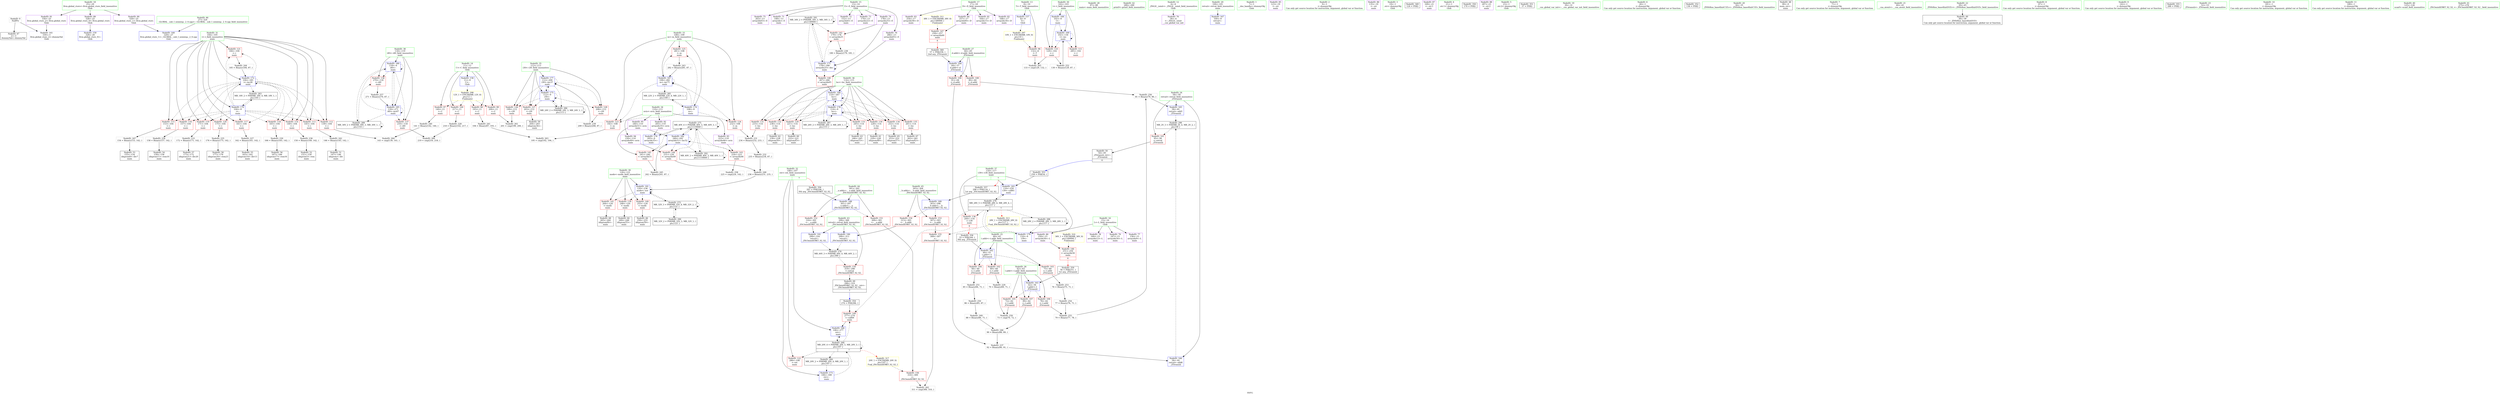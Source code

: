 digraph "SVFG" {
	label="SVFG";

	Node0x5557ef6c4020 [shape=record,color=grey,label="{NodeID: 0\nNullPtr}"];
	Node0x5557ef6c4020 -> Node0x5557ef6e7740[style=solid];
	Node0x5557ef6c4020 -> Node0x5557ef6ef5b0[style=solid];
	Node0x5557ef6f84f0 [shape=record,color=grey,label="{NodeID: 263\n195 = cmp(192, 194, )\n}"];
	Node0x5557ef6f0550 [shape=record,color=blue,label="{NodeID: 180\n118\<--9\ni40\<--\nmain\n}"];
	Node0x5557ef6f0550 -> Node0x5557ef6ee1a0[style=dashed];
	Node0x5557ef6f0550 -> Node0x5557ef6ee270[style=dashed];
	Node0x5557ef6f0550 -> Node0x5557ef6f0550[style=dashed];
	Node0x5557ef6f0550 -> Node0x5557ef6f0960[style=dashed];
	Node0x5557ef6f0550 -> Node0x5557ef708fa0[style=dashed];
	Node0x5557ef6e8120 [shape=record,color=red,label="{NodeID: 97\n140\<--11\n\<--C\nmain\n}"];
	Node0x5557ef6e8120 -> Node0x5557ef6f5260[style=solid];
	Node0x5557ef6e5a80 [shape=record,color=green,label="{NodeID: 14\n11\<--12\nC\<--C_field_insensitive\nGlob }"];
	Node0x5557ef6e5a80 -> Node0x5557ef6e8120[style=solid];
	Node0x5557ef6e5a80 -> Node0x5557ef6e81f0[style=solid];
	Node0x5557ef6e5a80 -> Node0x5557ef6e82c0[style=solid];
	Node0x5557ef6e5a80 -> Node0x5557ef6e8390[style=solid];
	Node0x5557ef6e5a80 -> Node0x5557ef6ef2b0[style=solid];
	Node0x5557ef71e660 [shape=record,color=black,label="{NodeID: 360\n57 = PHI(258, )\n2nd arg _Z5transiii }"];
	Node0x5557ef71e660 -> Node0x5557ef6ef850[style=solid];
	Node0x5557ef6e7c60 [shape=record,color=red,label="{NodeID: 111\n285\<--102\n\<--t\nmain\n}"];
	Node0x5557ef6e66e0 [shape=record,color=green,label="{NodeID: 28\n97\<--98\nmain\<--main_field_insensitive\n}"];
	Node0x5557ef7099a0 [shape=record,color=black,label="{NodeID: 291\nMR_34V_2 = PHI(MR_34V_3, MR_34V_1, )\npts\{140000 \}\n}"];
	Node0x5557ef7099a0 -> Node0x5557ef6ee5b0[style=dashed];
	Node0x5557ef7099a0 -> Node0x5557ef6eea90[style=dashed];
	Node0x5557ef7099a0 -> Node0x5557ef6efe00[style=dashed];
	Node0x5557ef7099a0 -> Node0x5557ef7099a0[style=dashed];
	Node0x5557ef6ed7e0 [shape=record,color=red,label="{NodeID: 125\n281\<--108\n\<--m\nmain\n}"];
	Node0x5557ef6ed7e0 -> Node0x5557ef6f56e0[style=solid];
	Node0x5557ef6e72d0 [shape=record,color=green,label="{NodeID: 42\n289\<--290\nprintf\<--printf_field_insensitive\n}"];
	Node0x5557ef6ee340 [shape=record,color=red,label="{NodeID: 139\n248\<--120\n\<--mode\nmain\n}"];
	Node0x5557ef6ee340 -> Node0x5557ef6e9590[style=solid];
	Node0x5557ef6e8f10 [shape=record,color=black,label="{NodeID: 56\n167\<--166\nidxprom17\<--rem16\nmain\n}"];
	Node0x5557ef6f4c60 [shape=record,color=grey,label="{NodeID: 236\n150 = Binary(149, 142, )\n}"];
	Node0x5557ef6f4c60 -> Node0x5557ef6e8bd0[style=solid];
	Node0x5557ef6eeea0 [shape=record,color=red,label="{NodeID: 153\n307\<--303\n\<--__b.addr\n_ZSt3minIiERKT_S2_S2_\n}"];
	Node0x5557ef6eeea0 -> Node0x5557ef6ef040[style=solid];
	Node0x5557ef6e9a70 [shape=record,color=purple,label="{NodeID: 70\n36\<--4\n\<--_ZStL8__ioinit\n__cxx_global_var_init\n}"];
	Node0x5557ef6ec070 [shape=record,color=grey,label="{NodeID: 250\n86 = Binary(85, 87, )\n}"];
	Node0x5557ef6ec070 -> Node0x5557ef6f5fe0[style=solid];
	Node0x5557ef6efac0 [shape=record,color=blue,label="{NodeID: 167\n100\<--9\nretval\<--\nmain\n}"];
	Node0x5557ef6ea5d0 [shape=record,color=purple,label="{NodeID: 84\n257\<--17\narrayidx60\<--D\nmain\n}"];
	Node0x5557ef6ea5d0 -> Node0x5557ef6ee9c0[style=solid];
	Node0x5557ef6d75c0 [shape=record,color=green,label="{NodeID: 1\n7\<--1\n__dso_handle\<--dummyObj\nGlob }"];
	Node0x5557ef6f8670 [shape=record,color=grey,label="{NodeID: 264\n143 = cmp(139, 141, )\n}"];
	Node0x5557ef6f0620 [shape=record,color=blue,label="{NodeID: 181\n120\<--236\nmode\<--xor\nmain\n}"];
	Node0x5557ef6f0620 -> Node0x5557ef6ee340[style=dashed];
	Node0x5557ef6f0620 -> Node0x5557ef6ee410[style=dashed];
	Node0x5557ef6f0620 -> Node0x5557ef6ee4e0[style=dashed];
	Node0x5557ef6f0620 -> Node0x5557ef6f0620[style=dashed];
	Node0x5557ef6f0620 -> Node0x5557ef7036a0[style=dashed];
	Node0x5557ef6e81f0 [shape=record,color=red,label="{NodeID: 98\n193\<--11\n\<--C\nmain\n}"];
	Node0x5557ef6e81f0 -> Node0x5557ef6f53e0[style=solid];
	Node0x5557ef6e5b10 [shape=record,color=green,label="{NodeID: 15\n13\<--14\nE\<--E_field_insensitive\nGlob }"];
	Node0x5557ef6e5b10 -> Node0x5557ef6e9b40[style=solid];
	Node0x5557ef6e5b10 -> Node0x5557ef6e9c10[style=solid];
	Node0x5557ef6e5b10 -> Node0x5557ef6e9ce0[style=solid];
	Node0x5557ef6e5b10 -> Node0x5557ef6e9db0[style=solid];
	Node0x5557ef6e5b10 -> Node0x5557ef6e9e80[style=solid];
	Node0x5557ef6e5b10 -> Node0x5557ef6e9f50[style=solid];
	Node0x5557ef7054a0 [shape=record,color=black,label="{NodeID: 278\nMR_28V_5 = PHI(MR_28V_6, MR_28V_4, )\npts\{117 \}\n|{|<s5>7}}"];
	Node0x5557ef7054a0 -> Node0x5557ef6ee0d0[style=dashed];
	Node0x5557ef7054a0 -> Node0x5557ef6eeb60[style=dashed];
	Node0x5557ef7054a0 -> Node0x5557ef6f0480[style=dashed];
	Node0x5557ef7054a0 -> Node0x5557ef6f07c0[style=dashed];
	Node0x5557ef7054a0 -> Node0x5557ef708aa0[style=dashed];
	Node0x5557ef7054a0:s5 -> Node0x5557ef70cfe0[style=dashed,color=red];
	Node0x5557ef6e7d30 [shape=record,color=red,label="{NodeID: 112\n139\<--104\n\<--i\nmain\n}"];
	Node0x5557ef6e7d30 -> Node0x5557ef6f8670[style=solid];
	Node0x5557ef6e67e0 [shape=record,color=green,label="{NodeID: 29\n100\<--101\nretval\<--retval_field_insensitive\nmain\n}"];
	Node0x5557ef6e67e0 -> Node0x5557ef6efac0[style=solid];
	Node0x5557ef709ea0 [shape=record,color=black,label="{NodeID: 292\nMR_40V_2 = PHI(MR_40V_3, MR_40V_1, )\npts\{1110000 \}\n}"];
	Node0x5557ef709ea0 -> Node0x5557ef7045a0[style=dashed];
	Node0x5557ef709ea0 -> Node0x5557ef709ea0[style=dashed];
	Node0x5557ef6ed8b0 [shape=record,color=red,label="{NodeID: 126\n199\<--112\n\<--i30\nmain\n}"];
	Node0x5557ef6ed8b0 -> Node0x5557ef6f81f0[style=solid];
	Node0x5557ef6e73d0 [shape=record,color=green,label="{NodeID: 43\n299\<--300\nretval\<--retval_field_insensitive\n_ZSt3minIiERKT_S2_S2_\n}"];
	Node0x5557ef6e73d0 -> Node0x5557ef6eec30[style=solid];
	Node0x5557ef6e73d0 -> Node0x5557ef6f0d70[style=solid];
	Node0x5557ef6e73d0 -> Node0x5557ef6f0e40[style=solid];
	Node0x5557ef6ee410 [shape=record,color=red,label="{NodeID: 140\n255\<--120\n\<--mode\nmain\n}"];
	Node0x5557ef6ee410 -> Node0x5557ef6e9730[style=solid];
	Node0x5557ef6e8fe0 [shape=record,color=black,label="{NodeID: 57\n173\<--172\nidxprom21\<--div20\nmain\n}"];
	Node0x5557ef6f4de0 [shape=record,color=grey,label="{NodeID: 237\n92 = Binary(90, 91, )\n}"];
	Node0x5557ef6f4de0 -> Node0x5557ef6ef9f0[style=solid];
	Node0x5557ef6eef70 [shape=record,color=red,label="{NodeID: 154\n313\<--303\n\<--__b.addr\n_ZSt3minIiERKT_S2_S2_\n}"];
	Node0x5557ef6eef70 -> Node0x5557ef6f0d70[style=solid];
	Node0x5557ef6e9b40 [shape=record,color=purple,label="{NodeID: 71\n148\<--13\narrayidx\<--E\nmain\n}"];
	Node0x5557ef6ec1f0 [shape=record,color=grey,label="{NodeID: 251\n85 = Binary(84, 71, )\n}"];
	Node0x5557ef6ec1f0 -> Node0x5557ef6ec070[style=solid];
	Node0x5557ef6efb90 [shape=record,color=blue,label="{NodeID: 168\n102\<--9\nt\<--\nmain\n}"];
	Node0x5557ef6efb90 -> Node0x5557ef6e7b90[style=dashed];
	Node0x5557ef6efb90 -> Node0x5557ef6efc60[style=dashed];
	Node0x5557ef6ea6a0 [shape=record,color=purple,label="{NodeID: 85\n123\<--19\n\<--.str\nmain\n}"];
	Node0x5557ef6d6da0 [shape=record,color=green,label="{NodeID: 2\n9\<--1\n\<--dummyObj\nCan only get source location for instruction, argument, global var or function.}"];
	Node0x5557ef6f87f0 [shape=record,color=grey,label="{NodeID: 265\n133 = cmp(129, 132, )\n}"];
	Node0x5557ef6f06f0 [shape=record,color=blue,label="{NodeID: 182\n240\<--242\narrayidx51\<--inc52\nmain\n}"];
	Node0x5557ef6f06f0 -> Node0x5557ef6ee680[style=dashed];
	Node0x5557ef6f06f0 -> Node0x5557ef6ee750[style=dashed];
	Node0x5557ef6f06f0 -> Node0x5557ef6ee820[style=dashed];
	Node0x5557ef6f06f0 -> Node0x5557ef6f06f0[style=dashed];
	Node0x5557ef6f06f0 -> Node0x5557ef7045a0[style=dashed];
	Node0x5557ef6f06f0 -> Node0x5557ef709ea0[style=dashed];
	Node0x5557ef6e82c0 [shape=record,color=red,label="{NodeID: 99\n200\<--11\n\<--C\nmain\n}"];
	Node0x5557ef6e82c0 -> Node0x5557ef6f81f0[style=solid];
	Node0x5557ef6e5ba0 [shape=record,color=green,label="{NodeID: 16\n15\<--16\nL\<--L_field_insensitive\nGlob }"];
	Node0x5557ef6e5ba0 -> Node0x5557ef6ea020[style=solid];
	Node0x5557ef6e5ba0 -> Node0x5557ef6ea0f0[style=solid];
	Node0x5557ef6e5ba0 -> Node0x5557ef6ea1c0[style=solid];
	Node0x5557ef6e5ba0 -> Node0x5557ef6ea290[style=solid];
	Node0x5557ef6e7e00 [shape=record,color=red,label="{NodeID: 113\n145\<--104\n\<--i\nmain\n}"];
	Node0x5557ef6e7e00 -> Node0x5557ef6f5560[style=solid];
	Node0x5557ef6e68b0 [shape=record,color=green,label="{NodeID: 30\n102\<--103\nt\<--t_field_insensitive\nmain\n}"];
	Node0x5557ef6e68b0 -> Node0x5557ef6e7b90[style=solid];
	Node0x5557ef6e68b0 -> Node0x5557ef6e7c60[style=solid];
	Node0x5557ef6e68b0 -> Node0x5557ef6efb90[style=solid];
	Node0x5557ef6e68b0 -> Node0x5557ef6efc60[style=solid];
	Node0x5557ef6ed980 [shape=record,color=red,label="{NodeID: 127\n203\<--112\n\<--i30\nmain\n}"];
	Node0x5557ef6ed980 -> Node0x5557ef6e9180[style=solid];
	Node0x5557ef6e74a0 [shape=record,color=green,label="{NodeID: 44\n301\<--302\n__a.addr\<--__a.addr_field_insensitive\n_ZSt3minIiERKT_S2_S2_\n}"];
	Node0x5557ef6e74a0 -> Node0x5557ef6eed00[style=solid];
	Node0x5557ef6e74a0 -> Node0x5557ef6eedd0[style=solid];
	Node0x5557ef6e74a0 -> Node0x5557ef6f0bd0[style=solid];
	Node0x5557ef6ee4e0 [shape=record,color=red,label="{NodeID: 141\n264\<--120\n\<--mode\nmain\n}"];
	Node0x5557ef6ee4e0 -> Node0x5557ef6e98d0[style=solid];
	Node0x5557ef6e90b0 [shape=record,color=black,label="{NodeID: 58\n177\<--176\nidxprom24\<--rem23\nmain\n}"];
	Node0x5557ef6f4f60 [shape=record,color=grey,label="{NodeID: 238\n180 = Binary(179, 181, )\n}"];
	Node0x5557ef6f4f60 -> Node0x5557ef6efe00[style=solid];
	Node0x5557ef6ef040 [shape=record,color=red,label="{NodeID: 155\n308\<--307\n\<--\n_ZSt3minIiERKT_S2_S2_\n}"];
	Node0x5557ef6ef040 -> Node0x5557ef6f8370[style=solid];
	Node0x5557ef6e9c10 [shape=record,color=purple,label="{NodeID: 72\n152\<--13\narrayidx6\<--E\nmain\n}"];
	Node0x5557ef6ec370 [shape=record,color=grey,label="{NodeID: 252\n130 = Binary(129, 87, )\n}"];
	Node0x5557ef6ec370 -> Node0x5557ef6efc60[style=solid];
	Node0x5557ef6efc60 [shape=record,color=blue,label="{NodeID: 169\n102\<--130\nt\<--inc\nmain\n}"];
	Node0x5557ef6efc60 -> Node0x5557ef6e7b90[style=dashed];
	Node0x5557ef6efc60 -> Node0x5557ef6e7c60[style=dashed];
	Node0x5557ef6efc60 -> Node0x5557ef6efc60[style=dashed];
	Node0x5557ef6ea770 [shape=record,color=purple,label="{NodeID: 86\n135\<--19\n\<--.str\nmain\n}"];
	Node0x5557ef6d6e30 [shape=record,color=green,label="{NodeID: 3\n19\<--1\n.str\<--dummyObj\nGlob }"];
	Node0x5557ef71d970 [shape=record,color=black,label="{NodeID: 349\n124 = PHI()\n}"];
	Node0x5557ef7018a0 [shape=record,color=black,label="{NodeID: 266\nMR_20V_4 = PHI(MR_20V_5, MR_20V_3, )\npts\{107 \}\n|{|<s5>7}}"];
	Node0x5557ef7018a0 -> Node0x5557ef6ed570[style=dashed];
	Node0x5557ef7018a0 -> Node0x5557ef6eeb60[style=dashed];
	Node0x5557ef7018a0 -> Node0x5557ef6f0a30[style=dashed];
	Node0x5557ef7018a0 -> Node0x5557ef7018a0[style=dashed];
	Node0x5557ef7018a0 -> Node0x5557ef707ab0[style=dashed];
	Node0x5557ef7018a0:s5 -> Node0x5557ef70d390[style=dashed,color=red];
	Node0x5557ef6f07c0 [shape=record,color=blue,label="{NodeID: 183\n116\<--259\nt39\<--call61\nmain\n}"];
	Node0x5557ef6f07c0 -> Node0x5557ef7054a0[style=dashed];
	Node0x5557ef6e8390 [shape=record,color=red,label="{NodeID: 100\n217\<--11\n\<--C\nmain\n}"];
	Node0x5557ef6e8390 -> Node0x5557ef6f4060[style=solid];
	Node0x5557ef6e5ca0 [shape=record,color=green,label="{NodeID: 17\n17\<--18\nD\<--D_field_insensitive\nGlob }"];
	Node0x5557ef6e5ca0 -> Node0x5557ef6ea360[style=solid];
	Node0x5557ef6e5ca0 -> Node0x5557ef6ea430[style=solid];
	Node0x5557ef6e5ca0 -> Node0x5557ef6ea500[style=solid];
	Node0x5557ef6e5ca0 -> Node0x5557ef6ea5d0[style=solid];
	Node0x5557ef6e7ed0 [shape=record,color=red,label="{NodeID: 114\n149\<--104\n\<--i\nmain\n}"];
	Node0x5557ef6e7ed0 -> Node0x5557ef6f4c60[style=solid];
	Node0x5557ef6e6980 [shape=record,color=green,label="{NodeID: 31\n104\<--105\ni\<--i_field_insensitive\nmain\n}"];
	Node0x5557ef6e6980 -> Node0x5557ef6e7d30[style=solid];
	Node0x5557ef6e6980 -> Node0x5557ef6e7e00[style=solid];
	Node0x5557ef6e6980 -> Node0x5557ef6e7ed0[style=solid];
	Node0x5557ef6e6980 -> Node0x5557ef6ed040[style=solid];
	Node0x5557ef6e6980 -> Node0x5557ef6ed0d0[style=solid];
	Node0x5557ef6e6980 -> Node0x5557ef6ed160[style=solid];
	Node0x5557ef6e6980 -> Node0x5557ef6ed230[style=solid];
	Node0x5557ef6e6980 -> Node0x5557ef6ed300[style=solid];
	Node0x5557ef6e6980 -> Node0x5557ef6ed3d0[style=solid];
	Node0x5557ef6e6980 -> Node0x5557ef6ed4a0[style=solid];
	Node0x5557ef6e6980 -> Node0x5557ef6efd30[style=solid];
	Node0x5557ef6e6980 -> Node0x5557ef6efed0[style=solid];
	Node0x5557ef6eda50 [shape=record,color=red,label="{NodeID: 128\n208\<--112\n\<--i30\nmain\n}"];
	Node0x5557ef6eda50 -> Node0x5557ef6f50e0[style=solid];
	Node0x5557ef6e7570 [shape=record,color=green,label="{NodeID: 45\n303\<--304\n__b.addr\<--__b.addr_field_insensitive\n_ZSt3minIiERKT_S2_S2_\n}"];
	Node0x5557ef6e7570 -> Node0x5557ef6eeea0[style=solid];
	Node0x5557ef6e7570 -> Node0x5557ef6eef70[style=solid];
	Node0x5557ef6e7570 -> Node0x5557ef6f0ca0[style=solid];
	Node0x5557ef6ee5b0 [shape=record,color=red,label="{NodeID: 142\n179\<--178\n\<--arrayidx25\nmain\n}"];
	Node0x5557ef6ee5b0 -> Node0x5557ef6f4f60[style=solid];
	Node0x5557ef6e9180 [shape=record,color=black,label="{NodeID: 59\n204\<--203\nidxprom34\<--\nmain\n}"];
	Node0x5557ef6f50e0 [shape=record,color=grey,label="{NodeID: 239\n209 = Binary(208, 87, )\n}"];
	Node0x5557ef6f50e0 -> Node0x5557ef6f02e0[style=solid];
	Node0x5557ef6ef110 [shape=record,color=red,label="{NodeID: 156\n310\<--309\n\<--\n_ZSt3minIiERKT_S2_S2_\n}"];
	Node0x5557ef6ef110 -> Node0x5557ef6f8370[style=solid];
	Node0x5557ef6e9ce0 [shape=record,color=purple,label="{NodeID: 73\n174\<--13\narrayidx22\<--E\nmain\n}"];
	Node0x5557ef6ec4f0 [shape=record,color=grey,label="{NodeID: 253\n76 = Binary(75, 71, )\n}"];
	Node0x5557ef6ec4f0 -> Node0x5557ef6ec670[style=solid];
	Node0x5557ef6efd30 [shape=record,color=blue,label="{NodeID: 170\n104\<--9\ni\<--\nmain\n}"];
	Node0x5557ef6efd30 -> Node0x5557ef6e7d30[style=dashed];
	Node0x5557ef6efd30 -> Node0x5557ef6e7e00[style=dashed];
	Node0x5557ef6efd30 -> Node0x5557ef6e7ed0[style=dashed];
	Node0x5557ef6efd30 -> Node0x5557ef6ed040[style=dashed];
	Node0x5557ef6efd30 -> Node0x5557ef6ed0d0[style=dashed];
	Node0x5557ef6efd30 -> Node0x5557ef6ed160[style=dashed];
	Node0x5557ef6efd30 -> Node0x5557ef6ed230[style=dashed];
	Node0x5557ef6efd30 -> Node0x5557ef6ed300[style=dashed];
	Node0x5557ef6efd30 -> Node0x5557ef6ed3d0[style=dashed];
	Node0x5557ef6efd30 -> Node0x5557ef6ed4a0[style=dashed];
	Node0x5557ef6efd30 -> Node0x5557ef6efed0[style=dashed];
	Node0x5557ef6efd30 -> Node0x5557ef706da0[style=dashed];
	Node0x5557ef6ea840 [shape=record,color=purple,label="{NodeID: 87\n169\<--21\n\<--.str.1\nmain\n}"];
	Node0x5557ef6d5cf0 [shape=record,color=green,label="{NodeID: 4\n21\<--1\n.str.1\<--dummyObj\nGlob }"];
	Node0x5557ef71da70 [shape=record,color=black,label="{NodeID: 350\n170 = PHI()\n}"];
	Node0x5557ef6f0890 [shape=record,color=blue,label="{NodeID: 184\n114\<--267\nloc\<--\nmain\n}"];
	Node0x5557ef6f0890 -> Node0x5557ef6edb20[style=dashed];
	Node0x5557ef6f0890 -> Node0x5557ef6edbf0[style=dashed];
	Node0x5557ef6f0890 -> Node0x5557ef6edcc0[style=dashed];
	Node0x5557ef6f0890 -> Node0x5557ef6edd90[style=dashed];
	Node0x5557ef6f0890 -> Node0x5557ef6ede60[style=dashed];
	Node0x5557ef6f0890 -> Node0x5557ef6edf30[style=dashed];
	Node0x5557ef6f0890 -> Node0x5557ef6ee000[style=dashed];
	Node0x5557ef6f0890 -> Node0x5557ef6f03b0[style=dashed];
	Node0x5557ef6f0890 -> Node0x5557ef6f0890[style=dashed];
	Node0x5557ef6f0890 -> Node0x5557ef7085a0[style=dashed];
	Node0x5557ef6e8460 [shape=record,color=red,label="{NodeID: 101\n95\<--58\n\<--retval\n_Z5transiii\n}"];
	Node0x5557ef6e8460 -> Node0x5557ef6e8a30[style=solid];
	Node0x5557ef6e5da0 [shape=record,color=green,label="{NodeID: 18\n25\<--29\nllvm.global_ctors\<--llvm.global_ctors_field_insensitive\nGlob }"];
	Node0x5557ef6e5da0 -> Node0x5557ef6ea9e0[style=solid];
	Node0x5557ef6e5da0 -> Node0x5557ef6eaae0[style=solid];
	Node0x5557ef6e5da0 -> Node0x5557ef6eabe0[style=solid];
	Node0x5557ef6ed040 [shape=record,color=red,label="{NodeID: 115\n153\<--104\n\<--i\nmain\n}"];
	Node0x5557ef6ed040 -> Node0x5557ef6f5ce0[style=solid];
	Node0x5557ef6e6a50 [shape=record,color=green,label="{NodeID: 32\n106\<--107\nret\<--ret_field_insensitive\nmain\n|{|<s3>7}}"];
	Node0x5557ef6e6a50 -> Node0x5557ef6ed570[style=solid];
	Node0x5557ef6e6a50 -> Node0x5557ef6effa0[style=solid];
	Node0x5557ef6e6a50 -> Node0x5557ef6f0a30[style=solid];
	Node0x5557ef6e6a50:s3 -> Node0x5557ef71e130[style=solid,color=red];
	Node0x5557ef6edb20 [shape=record,color=red,label="{NodeID: 129\n221\<--114\n\<--loc\nmain\n}"];
	Node0x5557ef6edb20 -> Node0x5557ef6e9250[style=solid];
	Node0x5557ef6e7640 [shape=record,color=green,label="{NodeID: 46\n27\<--324\n_GLOBAL__sub_I_semiexp._2_0.cpp\<--_GLOBAL__sub_I_semiexp._2_0.cpp_field_insensitive\n}"];
	Node0x5557ef6e7640 -> Node0x5557ef6ef4b0[style=solid];
	Node0x5557ef6ee680 [shape=record,color=red,label="{NodeID: 143\n224\<--223\n\<--arrayidx46\nmain\n}"];
	Node0x5557ef6ee680 -> Node0x5557ef6ecc70[style=solid];
	Node0x5557ef6e9250 [shape=record,color=black,label="{NodeID: 60\n222\<--221\nidxprom45\<--\nmain\n}"];
	Node0x5557ef6f5260 [shape=record,color=grey,label="{NodeID: 240\n141 = Binary(142, 140, )\n}"];
	Node0x5557ef6f5260 -> Node0x5557ef6f8670[style=solid];
	Node0x5557ef6ef1e0 [shape=record,color=blue,label="{NodeID: 157\n8\<--9\nT\<--\nGlob }"];
	Node0x5557ef6ef1e0 -> Node0x5557ef70b7a0[style=dashed];
	Node0x5557ef6e9db0 [shape=record,color=purple,label="{NodeID: 74\n178\<--13\narrayidx25\<--E\nmain\n}"];
	Node0x5557ef6e9db0 -> Node0x5557ef6ee5b0[style=solid];
	Node0x5557ef6e9db0 -> Node0x5557ef6efe00[style=solid];
	Node0x5557ef6ec670 [shape=record,color=grey,label="{NodeID: 254\n77 = Binary(76, 71, )\n}"];
	Node0x5557ef6ec670 -> Node0x5557ef6ec7f0[style=solid];
	Node0x5557ef6efe00 [shape=record,color=blue,label="{NodeID: 171\n178\<--180\narrayidx25\<--dec\nmain\n}"];
	Node0x5557ef6efe00 -> Node0x5557ef6ee5b0[style=dashed];
	Node0x5557ef6efe00 -> Node0x5557ef6eea90[style=dashed];
	Node0x5557ef6efe00 -> Node0x5557ef6efe00[style=dashed];
	Node0x5557ef6efe00 -> Node0x5557ef7099a0[style=dashed];
	Node0x5557ef6ea910 [shape=record,color=purple,label="{NodeID: 88\n287\<--23\n\<--.str.2\nmain\n}"];
	Node0x5557ef6d5d80 [shape=record,color=green,label="{NodeID: 5\n23\<--1\n.str.2\<--dummyObj\nGlob }"];
	Node0x5557ef71db70 [shape=record,color=black,label="{NodeID: 351\n37 = PHI()\n}"];
	Node0x5557ef6f0960 [shape=record,color=blue,label="{NodeID: 185\n118\<--271\ni40\<--inc67\nmain\n}"];
	Node0x5557ef6f0960 -> Node0x5557ef6ee1a0[style=dashed];
	Node0x5557ef6f0960 -> Node0x5557ef6ee270[style=dashed];
	Node0x5557ef6f0960 -> Node0x5557ef6f0550[style=dashed];
	Node0x5557ef6f0960 -> Node0x5557ef6f0960[style=dashed];
	Node0x5557ef6f0960 -> Node0x5557ef708fa0[style=dashed];
	Node0x5557ef6e8530 [shape=record,color=red,label="{NodeID: 102\n69\<--60\n\<--t.addr\n_Z5transiii\n}"];
	Node0x5557ef6e8530 -> Node0x5557ef6f41e0[style=solid];
	Node0x5557ef6e5ea0 [shape=record,color=green,label="{NodeID: 19\n30\<--31\n__cxx_global_var_init\<--__cxx_global_var_init_field_insensitive\n}"];
	Node0x5557ef6ed0d0 [shape=record,color=red,label="{NodeID: 116\n157\<--104\n\<--i\nmain\n}"];
	Node0x5557ef6ed0d0 -> Node0x5557ef6f4960[style=solid];
	Node0x5557ef6e6b20 [shape=record,color=green,label="{NodeID: 33\n108\<--109\nm\<--m_field_insensitive\nmain\n}"];
	Node0x5557ef6e6b20 -> Node0x5557ef6ed640[style=solid];
	Node0x5557ef6e6b20 -> Node0x5557ef6ed710[style=solid];
	Node0x5557ef6e6b20 -> Node0x5557ef6ed7e0[style=solid];
	Node0x5557ef6e6b20 -> Node0x5557ef6f0070[style=solid];
	Node0x5557ef6e6b20 -> Node0x5557ef6f0b00[style=solid];
	Node0x5557ef70b2a0 [shape=record,color=black,label="{NodeID: 296\nMR_2V_3 = PHI(MR_2V_4, MR_2V_2, )\npts\{59 \}\n}"];
	Node0x5557ef70b2a0 -> Node0x5557ef6e8460[style=dashed];
	Node0x5557ef6edbf0 [shape=record,color=red,label="{NodeID: 130\n228\<--114\n\<--loc\nmain\n}"];
	Node0x5557ef6edbf0 -> Node0x5557ef6e9320[style=solid];
	Node0x5557ef6e7740 [shape=record,color=black,label="{NodeID: 47\n2\<--3\ndummyVal\<--dummyVal\n}"];
	Node0x5557ef70cd40 [shape=record,color=yellow,style=double,label="{NodeID: 310\n36V_1 = ENCHI(MR_36V_0)\npts\{160000 \}\nFun[main]}"];
	Node0x5557ef70cd40 -> Node0x5557ef6ee8f0[style=dashed];
	Node0x5557ef6f3ee0 [shape=record,color=grey,label="{NodeID: 227\n162 = Binary(161, 142, )\n}"];
	Node0x5557ef6f3ee0 -> Node0x5557ef6e8e40[style=solid];
	Node0x5557ef6ee750 [shape=record,color=red,label="{NodeID: 144\n231\<--230\n\<--arrayidx49\nmain\n}"];
	Node0x5557ef6ee750 -> Node0x5557ef6f5e60[style=solid];
	Node0x5557ef6e9320 [shape=record,color=black,label="{NodeID: 61\n229\<--228\nidxprom48\<--\nmain\n}"];
	Node0x5557ef6f53e0 [shape=record,color=grey,label="{NodeID: 241\n194 = Binary(87, 193, )\n}"];
	Node0x5557ef6f53e0 -> Node0x5557ef6f84f0[style=solid];
	Node0x5557ef6ef2b0 [shape=record,color=blue,label="{NodeID: 158\n11\<--9\nC\<--\nGlob }"];
	Node0x5557ef6ef2b0 -> Node0x5557ef70c2c0[style=dashed];
	Node0x5557ef6e9e80 [shape=record,color=purple,label="{NodeID: 75\n263\<--13\narrayidx63\<--E\nmain\n}"];
	Node0x5557ef6ec7f0 [shape=record,color=grey,label="{NodeID: 255\n79 = Binary(77, 78, )\n}"];
	Node0x5557ef6ec7f0 -> Node0x5557ef6ec970[style=solid];
	Node0x5557ef6efed0 [shape=record,color=blue,label="{NodeID: 172\n104\<--185\ni\<--inc26\nmain\n}"];
	Node0x5557ef6efed0 -> Node0x5557ef6e7d30[style=dashed];
	Node0x5557ef6efed0 -> Node0x5557ef6e7e00[style=dashed];
	Node0x5557ef6efed0 -> Node0x5557ef6e7ed0[style=dashed];
	Node0x5557ef6efed0 -> Node0x5557ef6ed040[style=dashed];
	Node0x5557ef6efed0 -> Node0x5557ef6ed0d0[style=dashed];
	Node0x5557ef6efed0 -> Node0x5557ef6ed160[style=dashed];
	Node0x5557ef6efed0 -> Node0x5557ef6ed230[style=dashed];
	Node0x5557ef6efed0 -> Node0x5557ef6ed300[style=dashed];
	Node0x5557ef6efed0 -> Node0x5557ef6ed3d0[style=dashed];
	Node0x5557ef6efed0 -> Node0x5557ef6ed4a0[style=dashed];
	Node0x5557ef6efed0 -> Node0x5557ef6efed0[style=dashed];
	Node0x5557ef6efed0 -> Node0x5557ef706da0[style=dashed];
	Node0x5557ef6ea9e0 [shape=record,color=purple,label="{NodeID: 89\n328\<--25\nllvm.global_ctors_0\<--llvm.global_ctors\nGlob }"];
	Node0x5557ef6ea9e0 -> Node0x5557ef6ef3b0[style=solid];
	Node0x5557ef6d71c0 [shape=record,color=green,label="{NodeID: 6\n26\<--1\n\<--dummyObj\nCan only get source location for instruction, argument, global var or function.}"];
	Node0x5557ef71dc70 [shape=record,color=black,label="{NodeID: 352\n136 = PHI()\n}"];
	Node0x5557ef6f0a30 [shape=record,color=blue,label="{NodeID: 186\n106\<--277\nret\<--\nmain\n}"];
	Node0x5557ef6f0a30 -> Node0x5557ef7018a0[style=dashed];
	Node0x5557ef6e8600 [shape=record,color=red,label="{NodeID: 103\n75\<--60\n\<--t.addr\n_Z5transiii\n}"];
	Node0x5557ef6e8600 -> Node0x5557ef6ec4f0[style=solid];
	Node0x5557ef6e5fa0 [shape=record,color=green,label="{NodeID: 20\n34\<--35\n_ZNSt8ios_base4InitC1Ev\<--_ZNSt8ios_base4InitC1Ev_field_insensitive\n}"];
	Node0x5557ef706da0 [shape=record,color=black,label="{NodeID: 283\nMR_18V_2 = PHI(MR_18V_4, MR_18V_1, )\npts\{105 \}\n}"];
	Node0x5557ef706da0 -> Node0x5557ef6efd30[style=dashed];
	Node0x5557ef6ed160 [shape=record,color=red,label="{NodeID: 117\n161\<--104\n\<--i\nmain\n}"];
	Node0x5557ef6ed160 -> Node0x5557ef6f3ee0[style=solid];
	Node0x5557ef6e6bf0 [shape=record,color=green,label="{NodeID: 34\n110\<--111\nnvis\<--nvis_field_insensitive\nmain\n}"];
	Node0x5557ef6e6bf0 -> Node0x5557ef6eace0[style=solid];
	Node0x5557ef6e6bf0 -> Node0x5557ef6eadb0[style=solid];
	Node0x5557ef6e6bf0 -> Node0x5557ef6eae80[style=solid];
	Node0x5557ef6e6bf0 -> Node0x5557ef6eaf50[style=solid];
	Node0x5557ef70b7a0 [shape=record,color=yellow,style=double,label="{NodeID: 297\n10V_1 = ENCHI(MR_10V_0)\npts\{10 \}\nFun[main]}"];
	Node0x5557ef70b7a0 -> Node0x5557ef6e8050[style=dashed];
	Node0x5557ef6edcc0 [shape=record,color=red,label="{NodeID: 131\n233\<--114\n\<--loc\nmain\n}"];
	Node0x5557ef6edcc0 -> Node0x5557ef6f44e0[style=solid];
	Node0x5557ef6e8860 [shape=record,color=black,label="{NodeID: 48\n99\<--9\nmain_ret\<--\nmain\n}"];
	Node0x5557ef70ce20 [shape=record,color=yellow,style=double,label="{NodeID: 311\n38V_1 = ENCHI(MR_38V_0)\npts\{180000 \}\nFun[main]}"];
	Node0x5557ef70ce20 -> Node0x5557ef6ee9c0[style=dashed];
	Node0x5557ef6f4060 [shape=record,color=grey,label="{NodeID: 228\n218 = Binary(142, 217, )\n}"];
	Node0x5557ef6f4060 -> Node0x5557ef6ecf70[style=solid];
	Node0x5557ef6ee820 [shape=record,color=red,label="{NodeID: 145\n241\<--240\n\<--arrayidx51\nmain\n}"];
	Node0x5557ef6ee820 -> Node0x5557ef6f59e0[style=solid];
	Node0x5557ef6e93f0 [shape=record,color=black,label="{NodeID: 62\n239\<--238\nidxprom50\<--\nmain\n}"];
	Node0x5557ef6f5560 [shape=record,color=grey,label="{NodeID: 242\n146 = Binary(145, 142, )\n}"];
	Node0x5557ef6f5560 -> Node0x5557ef6e8b00[style=solid];
	Node0x5557ef6ef3b0 [shape=record,color=blue,label="{NodeID: 159\n328\<--26\nllvm.global_ctors_0\<--\nGlob }"];
	Node0x5557ef6e9f50 [shape=record,color=purple,label="{NodeID: 76\n266\<--13\narrayidx65\<--E\nmain\n}"];
	Node0x5557ef6e9f50 -> Node0x5557ef6eea90[style=solid];
	Node0x5557ef6ec970 [shape=record,color=grey,label="{NodeID: 256\n81 = Binary(79, 80, )\n}"];
	Node0x5557ef6ec970 -> Node0x5557ef6ef920[style=solid];
	Node0x5557ef6effa0 [shape=record,color=blue,label="{NodeID: 173\n106\<--189\nret\<--\nmain\n}"];
	Node0x5557ef6effa0 -> Node0x5557ef7018a0[style=dashed];
	Node0x5557ef6eaae0 [shape=record,color=purple,label="{NodeID: 90\n329\<--25\nllvm.global_ctors_1\<--llvm.global_ctors\nGlob }"];
	Node0x5557ef6eaae0 -> Node0x5557ef6ef4b0[style=solid];
	Node0x5557ef6d7250 [shape=record,color=green,label="{NodeID: 7\n71\<--1\n\<--dummyObj\nCan only get source location for instruction, argument, global var or function.}"];
	Node0x5557ef71dd70 [shape=record,color=black,label="{NodeID: 353\n259 = PHI(54, )\n}"];
	Node0x5557ef71dd70 -> Node0x5557ef6f07c0[style=solid];
	Node0x5557ef6f0b00 [shape=record,color=blue,label="{NodeID: 187\n108\<--282\nm\<--inc71\nmain\n}"];
	Node0x5557ef6f0b00 -> Node0x5557ef6ed640[style=dashed];
	Node0x5557ef6f0b00 -> Node0x5557ef6ed710[style=dashed];
	Node0x5557ef6f0b00 -> Node0x5557ef6ed7e0[style=dashed];
	Node0x5557ef6f0b00 -> Node0x5557ef6f0b00[style=dashed];
	Node0x5557ef6f0b00 -> Node0x5557ef707ba0[style=dashed];
	Node0x5557ef6e86d0 [shape=record,color=red,label="{NodeID: 104\n84\<--60\n\<--t.addr\n_Z5transiii\n}"];
	Node0x5557ef6e86d0 -> Node0x5557ef6ec1f0[style=solid];
	Node0x5557ef6e60a0 [shape=record,color=green,label="{NodeID: 21\n40\<--41\n__cxa_atexit\<--__cxa_atexit_field_insensitive\n}"];
	Node0x5557ef707ab0 [shape=record,color=black,label="{NodeID: 284\nMR_20V_2 = PHI(MR_20V_4, MR_20V_1, )\npts\{107 \}\n}"];
	Node0x5557ef707ab0 -> Node0x5557ef6effa0[style=dashed];
	Node0x5557ef6ed230 [shape=record,color=red,label="{NodeID: 118\n165\<--104\n\<--i\nmain\n}"];
	Node0x5557ef6ed230 -> Node0x5557ef6f4360[style=solid];
	Node0x5557ef6e6cc0 [shape=record,color=green,label="{NodeID: 35\n112\<--113\ni30\<--i30_field_insensitive\nmain\n}"];
	Node0x5557ef6e6cc0 -> Node0x5557ef6ed8b0[style=solid];
	Node0x5557ef6e6cc0 -> Node0x5557ef6ed980[style=solid];
	Node0x5557ef6e6cc0 -> Node0x5557ef6eda50[style=solid];
	Node0x5557ef6e6cc0 -> Node0x5557ef6f0140[style=solid];
	Node0x5557ef6e6cc0 -> Node0x5557ef6f02e0[style=solid];
	Node0x5557ef70c2c0 [shape=record,color=yellow,style=double,label="{NodeID: 298\n12V_1 = ENCHI(MR_12V_0)\npts\{12 \}\nFun[main]}"];
	Node0x5557ef70c2c0 -> Node0x5557ef6e8120[style=dashed];
	Node0x5557ef70c2c0 -> Node0x5557ef6e81f0[style=dashed];
	Node0x5557ef70c2c0 -> Node0x5557ef6e82c0[style=dashed];
	Node0x5557ef70c2c0 -> Node0x5557ef6e8390[style=dashed];
	Node0x5557ef6edd90 [shape=record,color=red,label="{NodeID: 132\n238\<--114\n\<--loc\nmain\n}"];
	Node0x5557ef6edd90 -> Node0x5557ef6e93f0[style=solid];
	Node0x5557ef6e8930 [shape=record,color=black,label="{NodeID: 49\n38\<--39\n\<--_ZNSt8ios_base4InitD1Ev\nCan only get source location for instruction, argument, global var or function.}"];
	Node0x5557ef6f41e0 [shape=record,color=grey,label="{NodeID: 229\n70 = Binary(69, 71, )\n}"];
	Node0x5557ef6f41e0 -> Node0x5557ef6ecdf0[style=solid];
	Node0x5557ef6ee8f0 [shape=record,color=red,label="{NodeID: 146\n251\<--250\n\<--arrayidx56\nmain\n|{<s0>6}}"];
	Node0x5557ef6ee8f0:s0 -> Node0x5557ef71e520[style=solid,color=red];
	Node0x5557ef6e94c0 [shape=record,color=black,label="{NodeID: 63\n246\<--245\nidxprom53\<--\nmain\n}"];
	Node0x5557ef6f56e0 [shape=record,color=grey,label="{NodeID: 243\n282 = Binary(281, 87, )\n}"];
	Node0x5557ef6f56e0 -> Node0x5557ef6f0b00[style=solid];
	Node0x5557ef6ef4b0 [shape=record,color=blue,label="{NodeID: 160\n329\<--27\nllvm.global_ctors_1\<--_GLOBAL__sub_I_semiexp._2_0.cpp\nGlob }"];
	Node0x5557ef6ea020 [shape=record,color=purple,label="{NodeID: 77\n156\<--15\narrayidx9\<--L\nmain\n}"];
	Node0x5557ef6ecaf0 [shape=record,color=grey,label="{NodeID: 257\n271 = Binary(270, 87, )\n}"];
	Node0x5557ef6ecaf0 -> Node0x5557ef6f0960[style=solid];
	Node0x5557ef6f0070 [shape=record,color=blue,label="{NodeID: 174\n108\<--9\nm\<--\nmain\n}"];
	Node0x5557ef6f0070 -> Node0x5557ef6ed640[style=dashed];
	Node0x5557ef6f0070 -> Node0x5557ef6ed710[style=dashed];
	Node0x5557ef6f0070 -> Node0x5557ef6ed7e0[style=dashed];
	Node0x5557ef6f0070 -> Node0x5557ef6f0b00[style=dashed];
	Node0x5557ef6f0070 -> Node0x5557ef707ba0[style=dashed];
	Node0x5557ef6eabe0 [shape=record,color=purple,label="{NodeID: 91\n330\<--25\nllvm.global_ctors_2\<--llvm.global_ctors\nGlob }"];
	Node0x5557ef6eabe0 -> Node0x5557ef6ef5b0[style=solid];
	Node0x5557ef6d72e0 [shape=record,color=green,label="{NodeID: 8\n87\<--1\n\<--dummyObj\nCan only get source location for instruction, argument, global var or function.}"];
	Node0x5557ef71df60 [shape=record,color=black,label="{NodeID: 354\n274 = PHI(296, )\n}"];
	Node0x5557ef71df60 -> Node0x5557ef6eeb60[style=solid];
	Node0x5557ef6f0bd0 [shape=record,color=blue,label="{NodeID: 188\n301\<--297\n__a.addr\<--__a\n_ZSt3minIiERKT_S2_S2_\n}"];
	Node0x5557ef6f0bd0 -> Node0x5557ef6eed00[style=dashed];
	Node0x5557ef6f0bd0 -> Node0x5557ef6eedd0[style=dashed];
	Node0x5557ef6e87a0 [shape=record,color=red,label="{NodeID: 105\n72\<--62\n\<--l.addr\n_Z5transiii\n}"];
	Node0x5557ef6e87a0 -> Node0x5557ef6ecdf0[style=solid];
	Node0x5557ef6e61a0 [shape=record,color=green,label="{NodeID: 22\n39\<--45\n_ZNSt8ios_base4InitD1Ev\<--_ZNSt8ios_base4InitD1Ev_field_insensitive\n}"];
	Node0x5557ef6e61a0 -> Node0x5557ef6e8930[style=solid];
	Node0x5557ef707ba0 [shape=record,color=black,label="{NodeID: 285\nMR_22V_2 = PHI(MR_22V_4, MR_22V_1, )\npts\{109 \}\n}"];
	Node0x5557ef707ba0 -> Node0x5557ef6f0070[style=dashed];
	Node0x5557ef6ed300 [shape=record,color=red,label="{NodeID: 119\n171\<--104\n\<--i\nmain\n}"];
	Node0x5557ef6ed300 -> Node0x5557ef6f47e0[style=solid];
	Node0x5557ef6e6d90 [shape=record,color=green,label="{NodeID: 36\n114\<--115\nloc\<--loc_field_insensitive\nmain\n}"];
	Node0x5557ef6e6d90 -> Node0x5557ef6edb20[style=solid];
	Node0x5557ef6e6d90 -> Node0x5557ef6edbf0[style=solid];
	Node0x5557ef6e6d90 -> Node0x5557ef6edcc0[style=solid];
	Node0x5557ef6e6d90 -> Node0x5557ef6edd90[style=solid];
	Node0x5557ef6e6d90 -> Node0x5557ef6ede60[style=solid];
	Node0x5557ef6e6d90 -> Node0x5557ef6edf30[style=solid];
	Node0x5557ef6e6d90 -> Node0x5557ef6ee000[style=solid];
	Node0x5557ef6e6d90 -> Node0x5557ef6f03b0[style=solid];
	Node0x5557ef6e6d90 -> Node0x5557ef6f0890[style=solid];
	Node0x5557ef6ede60 [shape=record,color=red,label="{NodeID: 133\n245\<--114\n\<--loc\nmain\n}"];
	Node0x5557ef6ede60 -> Node0x5557ef6e94c0[style=solid];
	Node0x5557ef6e8a30 [shape=record,color=black,label="{NodeID: 50\n54\<--95\n_Z5transiii_ret\<--\n_Z5transiii\n|{<s0>6}}"];
	Node0x5557ef6e8a30:s0 -> Node0x5557ef71dd70[style=solid,color=blue];
	Node0x5557ef70cfe0 [shape=record,color=yellow,style=double,label="{NodeID: 313\n28V_1 = ENCHI(MR_28V_0)\npts\{117 \}\nFun[_ZSt3minIiERKT_S2_S2_]}"];
	Node0x5557ef70cfe0 -> Node0x5557ef6ef040[style=dashed];
	Node0x5557ef6f4360 [shape=record,color=grey,label="{NodeID: 230\n166 = Binary(165, 142, )\n}"];
	Node0x5557ef6f4360 -> Node0x5557ef6e8f10[style=solid];
	Node0x5557ef6ee9c0 [shape=record,color=red,label="{NodeID: 147\n258\<--257\n\<--arrayidx60\nmain\n|{<s0>6}}"];
	Node0x5557ef6ee9c0:s0 -> Node0x5557ef71e660[style=solid,color=red];
	Node0x5557ef6e9590 [shape=record,color=black,label="{NodeID: 64\n249\<--248\nidxprom55\<--\nmain\n}"];
	Node0x5557ef6f5860 [shape=record,color=grey,label="{NodeID: 244\n185 = Binary(184, 87, )\n}"];
	Node0x5557ef6f5860 -> Node0x5557ef6efed0[style=solid];
	Node0x5557ef6ef5b0 [shape=record,color=blue, style = dotted,label="{NodeID: 161\n330\<--3\nllvm.global_ctors_2\<--dummyVal\nGlob }"];
	Node0x5557ef6ea0f0 [shape=record,color=purple,label="{NodeID: 78\n160\<--15\narrayidx12\<--L\nmain\n}"];
	Node0x5557ef6ecc70 [shape=record,color=grey,label="{NodeID: 258\n225 = cmp(224, 142, )\n}"];
	Node0x5557ef6f0140 [shape=record,color=blue,label="{NodeID: 175\n112\<--9\ni30\<--\nmain\n}"];
	Node0x5557ef6f0140 -> Node0x5557ef6ed8b0[style=dashed];
	Node0x5557ef6f0140 -> Node0x5557ef6ed980[style=dashed];
	Node0x5557ef6f0140 -> Node0x5557ef6eda50[style=dashed];
	Node0x5557ef6f0140 -> Node0x5557ef6f0140[style=dashed];
	Node0x5557ef6f0140 -> Node0x5557ef6f02e0[style=dashed];
	Node0x5557ef6f0140 -> Node0x5557ef7080a0[style=dashed];
	Node0x5557ef6eace0 [shape=record,color=purple,label="{NodeID: 92\n205\<--110\narrayidx35\<--nvis\nmain\n}"];
	Node0x5557ef6eace0 -> Node0x5557ef6f0210[style=solid];
	Node0x5557ef6d7370 [shape=record,color=green,label="{NodeID: 9\n142\<--1\n\<--dummyObj\nCan only get source location for instruction, argument, global var or function.}"];
	Node0x5557ef71e060 [shape=record,color=black,label="{NodeID: 355\n288 = PHI()\n}"];
	Node0x5557ef7036a0 [shape=record,color=black,label="{NodeID: 272\nMR_32V_3 = PHI(MR_32V_4, MR_32V_2, )\npts\{121 \}\n}"];
	Node0x5557ef7036a0 -> Node0x5557ef6f0620[style=dashed];
	Node0x5557ef7036a0 -> Node0x5557ef7036a0[style=dashed];
	Node0x5557ef7036a0 -> Node0x5557ef7094a0[style=dashed];
	Node0x5557ef6f0ca0 [shape=record,color=blue,label="{NodeID: 189\n303\<--298\n__b.addr\<--__b\n_ZSt3minIiERKT_S2_S2_\n}"];
	Node0x5557ef6f0ca0 -> Node0x5557ef6eeea0[style=dashed];
	Node0x5557ef6f0ca0 -> Node0x5557ef6eef70[style=dashed];
	Node0x5557ef6e7850 [shape=record,color=red,label="{NodeID: 106\n78\<--62\n\<--l.addr\n_Z5transiii\n}"];
	Node0x5557ef6e7850 -> Node0x5557ef6ec7f0[style=solid];
	Node0x5557ef6e62a0 [shape=record,color=green,label="{NodeID: 23\n52\<--53\n_Z5transiii\<--_Z5transiii_field_insensitive\n}"];
	Node0x5557ef7080a0 [shape=record,color=black,label="{NodeID: 286\nMR_24V_2 = PHI(MR_24V_3, MR_24V_1, )\npts\{113 \}\n}"];
	Node0x5557ef7080a0 -> Node0x5557ef6f0140[style=dashed];
	Node0x5557ef7080a0 -> Node0x5557ef7080a0[style=dashed];
	Node0x5557ef6ed3d0 [shape=record,color=red,label="{NodeID: 120\n175\<--104\n\<--i\nmain\n}"];
	Node0x5557ef6ed3d0 -> Node0x5557ef6f4ae0[style=solid];
	Node0x5557ef6e6e60 [shape=record,color=green,label="{NodeID: 37\n116\<--117\nt39\<--t39_field_insensitive\nmain\n|{|<s3>7}}"];
	Node0x5557ef6e6e60 -> Node0x5557ef6ee0d0[style=solid];
	Node0x5557ef6e6e60 -> Node0x5557ef6f0480[style=solid];
	Node0x5557ef6e6e60 -> Node0x5557ef6f07c0[style=solid];
	Node0x5557ef6e6e60:s3 -> Node0x5557ef71e2a0[style=solid,color=red];
	Node0x5557ef6edf30 [shape=record,color=red,label="{NodeID: 134\n252\<--114\n\<--loc\nmain\n}"];
	Node0x5557ef6edf30 -> Node0x5557ef6e9660[style=solid];
	Node0x5557ef6e8b00 [shape=record,color=black,label="{NodeID: 51\n147\<--146\nidxprom\<--div\nmain\n}"];
	Node0x5557ef6f44e0 [shape=record,color=grey,label="{NodeID: 231\n234 = Binary(232, 233, )\n}"];
	Node0x5557ef6f44e0 -> Node0x5557ef6f4660[style=solid];
	Node0x5557ef6eea90 [shape=record,color=red,label="{NodeID: 148\n267\<--266\n\<--arrayidx65\nmain\n}"];
	Node0x5557ef6eea90 -> Node0x5557ef6f0890[style=solid];
	Node0x5557ef6e9660 [shape=record,color=black,label="{NodeID: 65\n253\<--252\nidxprom57\<--\nmain\n}"];
	Node0x5557ef6f59e0 [shape=record,color=grey,label="{NodeID: 245\n242 = Binary(241, 87, )\n}"];
	Node0x5557ef6f59e0 -> Node0x5557ef6f06f0[style=solid];
	Node0x5557ef6ef6b0 [shape=record,color=blue,label="{NodeID: 162\n60\<--55\nt.addr\<--t\n_Z5transiii\n}"];
	Node0x5557ef6ef6b0 -> Node0x5557ef6e8530[style=dashed];
	Node0x5557ef6ef6b0 -> Node0x5557ef6e8600[style=dashed];
	Node0x5557ef6ef6b0 -> Node0x5557ef6e86d0[style=dashed];
	Node0x5557ef6ea1c0 [shape=record,color=purple,label="{NodeID: 79\n247\<--15\narrayidx54\<--L\nmain\n}"];
	Node0x5557ef6ecdf0 [shape=record,color=grey,label="{NodeID: 259\n73 = cmp(70, 72, )\n}"];
	Node0x5557ef6f0210 [shape=record,color=blue,label="{NodeID: 176\n205\<--9\narrayidx35\<--\nmain\n}"];
	Node0x5557ef6f0210 -> Node0x5557ef7045a0[style=dashed];
	Node0x5557ef6eadb0 [shape=record,color=purple,label="{NodeID: 93\n223\<--110\narrayidx46\<--nvis\nmain\n}"];
	Node0x5557ef6eadb0 -> Node0x5557ef6ee680[style=solid];
	Node0x5557ef6d7400 [shape=record,color=green,label="{NodeID: 10\n181\<--1\n\<--dummyObj\nCan only get source location for instruction, argument, global var or function.}"];
	Node0x5557ef71e130 [shape=record,color=black,label="{NodeID: 356\n297 = PHI(106, )\n0th arg _ZSt3minIiERKT_S2_S2_ }"];
	Node0x5557ef71e130 -> Node0x5557ef6f0bd0[style=solid];
	Node0x5557ef6f0d70 [shape=record,color=blue,label="{NodeID: 190\n299\<--313\nretval\<--\n_ZSt3minIiERKT_S2_S2_\n}"];
	Node0x5557ef6f0d70 -> Node0x5557ef704aa0[style=dashed];
	Node0x5557ef6e7920 [shape=record,color=red,label="{NodeID: 107\n89\<--62\n\<--l.addr\n_Z5transiii\n}"];
	Node0x5557ef6e7920 -> Node0x5557ef6f5b60[style=solid];
	Node0x5557ef6e63a0 [shape=record,color=green,label="{NodeID: 24\n58\<--59\nretval\<--retval_field_insensitive\n_Z5transiii\n}"];
	Node0x5557ef6e63a0 -> Node0x5557ef6e8460[style=solid];
	Node0x5557ef6e63a0 -> Node0x5557ef6ef920[style=solid];
	Node0x5557ef6e63a0 -> Node0x5557ef6ef9f0[style=solid];
	Node0x5557ef7085a0 [shape=record,color=black,label="{NodeID: 287\nMR_26V_2 = PHI(MR_26V_3, MR_26V_1, )\npts\{115 \}\n}"];
	Node0x5557ef7085a0 -> Node0x5557ef6f03b0[style=dashed];
	Node0x5557ef7085a0 -> Node0x5557ef7085a0[style=dashed];
	Node0x5557ef6ed4a0 [shape=record,color=red,label="{NodeID: 121\n184\<--104\n\<--i\nmain\n}"];
	Node0x5557ef6ed4a0 -> Node0x5557ef6f5860[style=solid];
	Node0x5557ef6e6f30 [shape=record,color=green,label="{NodeID: 38\n118\<--119\ni40\<--i40_field_insensitive\nmain\n}"];
	Node0x5557ef6e6f30 -> Node0x5557ef6ee1a0[style=solid];
	Node0x5557ef6e6f30 -> Node0x5557ef6ee270[style=solid];
	Node0x5557ef6e6f30 -> Node0x5557ef6f0550[style=solid];
	Node0x5557ef6e6f30 -> Node0x5557ef6f0960[style=solid];
	Node0x5557ef6ee000 [shape=record,color=red,label="{NodeID: 135\n261\<--114\n\<--loc\nmain\n}"];
	Node0x5557ef6ee000 -> Node0x5557ef6e9800[style=solid];
	Node0x5557ef6e8bd0 [shape=record,color=black,label="{NodeID: 52\n151\<--150\nidxprom5\<--rem\nmain\n}"];
	Node0x5557ef6f4660 [shape=record,color=grey,label="{NodeID: 232\n235 = Binary(234, 87, )\n}"];
	Node0x5557ef6f4660 -> Node0x5557ef6f5e60[style=solid];
	Node0x5557ef6eeb60 [shape=record,color=red,label="{NodeID: 149\n277\<--274\n\<--call69\nmain\n}"];
	Node0x5557ef6eeb60 -> Node0x5557ef6f0a30[style=solid];
	Node0x5557ef6e9730 [shape=record,color=black,label="{NodeID: 66\n256\<--255\nidxprom59\<--\nmain\n}"];
	Node0x5557ef6f5b60 [shape=record,color=grey,label="{NodeID: 246\n90 = Binary(88, 89, )\n}"];
	Node0x5557ef6f5b60 -> Node0x5557ef6f4de0[style=solid];
	Node0x5557ef6ef780 [shape=record,color=blue,label="{NodeID: 163\n62\<--56\nl.addr\<--l\n_Z5transiii\n}"];
	Node0x5557ef6ef780 -> Node0x5557ef6e87a0[style=dashed];
	Node0x5557ef6ef780 -> Node0x5557ef6e7850[style=dashed];
	Node0x5557ef6ef780 -> Node0x5557ef6e7920[style=dashed];
	Node0x5557ef6ea290 [shape=record,color=purple,label="{NodeID: 80\n250\<--15\narrayidx56\<--L\nmain\n}"];
	Node0x5557ef6ea290 -> Node0x5557ef6ee8f0[style=solid];
	Node0x5557ef6ecf70 [shape=record,color=grey,label="{NodeID: 260\n219 = cmp(216, 218, )\n}"];
	Node0x5557ef6f02e0 [shape=record,color=blue,label="{NodeID: 177\n112\<--209\ni30\<--inc37\nmain\n}"];
	Node0x5557ef6f02e0 -> Node0x5557ef6ed8b0[style=dashed];
	Node0x5557ef6f02e0 -> Node0x5557ef6ed980[style=dashed];
	Node0x5557ef6f02e0 -> Node0x5557ef6eda50[style=dashed];
	Node0x5557ef6f02e0 -> Node0x5557ef6f0140[style=dashed];
	Node0x5557ef6f02e0 -> Node0x5557ef6f02e0[style=dashed];
	Node0x5557ef6f02e0 -> Node0x5557ef7080a0[style=dashed];
	Node0x5557ef6eae80 [shape=record,color=purple,label="{NodeID: 94\n230\<--110\narrayidx49\<--nvis\nmain\n}"];
	Node0x5557ef6eae80 -> Node0x5557ef6ee750[style=solid];
	Node0x5557ef6e58d0 [shape=record,color=green,label="{NodeID: 11\n189\<--1\n\<--dummyObj\nCan only get source location for instruction, argument, global var or function.}"];
	Node0x5557ef71e2a0 [shape=record,color=black,label="{NodeID: 357\n298 = PHI(116, )\n1st arg _ZSt3minIiERKT_S2_S2_ }"];
	Node0x5557ef71e2a0 -> Node0x5557ef6f0ca0[style=solid];
	Node0x5557ef6f0e40 [shape=record,color=blue,label="{NodeID: 191\n299\<--316\nretval\<--\n_ZSt3minIiERKT_S2_S2_\n}"];
	Node0x5557ef6f0e40 -> Node0x5557ef704aa0[style=dashed];
	Node0x5557ef6e79f0 [shape=record,color=red,label="{NodeID: 108\n80\<--64\n\<--d.addr\n_Z5transiii\n}"];
	Node0x5557ef6e79f0 -> Node0x5557ef6ec970[style=solid];
	Node0x5557ef6e6470 [shape=record,color=green,label="{NodeID: 25\n60\<--61\nt.addr\<--t.addr_field_insensitive\n_Z5transiii\n}"];
	Node0x5557ef6e6470 -> Node0x5557ef6e8530[style=solid];
	Node0x5557ef6e6470 -> Node0x5557ef6e8600[style=solid];
	Node0x5557ef6e6470 -> Node0x5557ef6e86d0[style=solid];
	Node0x5557ef6e6470 -> Node0x5557ef6ef6b0[style=solid];
	Node0x5557ef708aa0 [shape=record,color=black,label="{NodeID: 288\nMR_28V_2 = PHI(MR_28V_3, MR_28V_1, )\npts\{117 \}\n}"];
	Node0x5557ef708aa0 -> Node0x5557ef6f0480[style=dashed];
	Node0x5557ef708aa0 -> Node0x5557ef708aa0[style=dashed];
	Node0x5557ef6ed570 [shape=record,color=red,label="{NodeID: 122\n286\<--106\n\<--ret\nmain\n}"];
	Node0x5557ef6e7000 [shape=record,color=green,label="{NodeID: 39\n120\<--121\nmode\<--mode_field_insensitive\nmain\n}"];
	Node0x5557ef6e7000 -> Node0x5557ef6ee340[style=solid];
	Node0x5557ef6e7000 -> Node0x5557ef6ee410[style=solid];
	Node0x5557ef6e7000 -> Node0x5557ef6ee4e0[style=solid];
	Node0x5557ef6e7000 -> Node0x5557ef6f0620[style=solid];
	Node0x5557ef6ee0d0 [shape=record,color=red,label="{NodeID: 136\n244\<--116\n\<--t39\nmain\n|{<s0>6}}"];
	Node0x5557ef6ee0d0:s0 -> Node0x5557ef71e3e0[style=solid,color=red];
	Node0x5557ef6e8ca0 [shape=record,color=black,label="{NodeID: 53\n155\<--154\nidxprom8\<--div7\nmain\n}"];
	Node0x5557ef6f47e0 [shape=record,color=grey,label="{NodeID: 233\n172 = Binary(171, 142, )\n}"];
	Node0x5557ef6f47e0 -> Node0x5557ef6e8fe0[style=solid];
	Node0x5557ef6eec30 [shape=record,color=red,label="{NodeID: 150\n319\<--299\n\<--retval\n_ZSt3minIiERKT_S2_S2_\n}"];
	Node0x5557ef6eec30 -> Node0x5557ef6e99a0[style=solid];
	Node0x5557ef6e9800 [shape=record,color=black,label="{NodeID: 67\n262\<--261\nidxprom62\<--\nmain\n}"];
	Node0x5557ef6f5ce0 [shape=record,color=grey,label="{NodeID: 247\n154 = Binary(153, 142, )\n}"];
	Node0x5557ef6f5ce0 -> Node0x5557ef6e8ca0[style=solid];
	Node0x5557ef6ef850 [shape=record,color=blue,label="{NodeID: 164\n64\<--57\nd.addr\<--d\n_Z5transiii\n}"];
	Node0x5557ef6ef850 -> Node0x5557ef6e79f0[style=dashed];
	Node0x5557ef6ef850 -> Node0x5557ef6e7ac0[style=dashed];
	Node0x5557ef6ea360 [shape=record,color=purple,label="{NodeID: 81\n164\<--17\narrayidx15\<--D\nmain\n}"];
	Node0x5557ef6f81f0 [shape=record,color=grey,label="{NodeID: 261\n201 = cmp(199, 200, )\n}"];
	Node0x5557ef6f03b0 [shape=record,color=blue,label="{NodeID: 178\n114\<--9\nloc\<--\nmain\n}"];
	Node0x5557ef6f03b0 -> Node0x5557ef6edb20[style=dashed];
	Node0x5557ef6f03b0 -> Node0x5557ef6edbf0[style=dashed];
	Node0x5557ef6f03b0 -> Node0x5557ef6edcc0[style=dashed];
	Node0x5557ef6f03b0 -> Node0x5557ef6edd90[style=dashed];
	Node0x5557ef6f03b0 -> Node0x5557ef6ede60[style=dashed];
	Node0x5557ef6f03b0 -> Node0x5557ef6edf30[style=dashed];
	Node0x5557ef6f03b0 -> Node0x5557ef6ee000[style=dashed];
	Node0x5557ef6f03b0 -> Node0x5557ef6f03b0[style=dashed];
	Node0x5557ef6f03b0 -> Node0x5557ef6f0890[style=dashed];
	Node0x5557ef6f03b0 -> Node0x5557ef7085a0[style=dashed];
	Node0x5557ef6eaf50 [shape=record,color=purple,label="{NodeID: 95\n240\<--110\narrayidx51\<--nvis\nmain\n}"];
	Node0x5557ef6eaf50 -> Node0x5557ef6ee820[style=solid];
	Node0x5557ef6eaf50 -> Node0x5557ef6f06f0[style=solid];
	Node0x5557ef6e5960 [shape=record,color=green,label="{NodeID: 12\n4\<--6\n_ZStL8__ioinit\<--_ZStL8__ioinit_field_insensitive\nGlob }"];
	Node0x5557ef6e5960 -> Node0x5557ef6e9a70[style=solid];
	Node0x5557ef71e3e0 [shape=record,color=black,label="{NodeID: 358\n55 = PHI(244, )\n0th arg _Z5transiii }"];
	Node0x5557ef71e3e0 -> Node0x5557ef6ef6b0[style=solid];
	Node0x5557ef7045a0 [shape=record,color=black,label="{NodeID: 275\nMR_40V_4 = PHI(MR_40V_5, MR_40V_3, )\npts\{1110000 \}\n}"];
	Node0x5557ef7045a0 -> Node0x5557ef6ee680[style=dashed];
	Node0x5557ef7045a0 -> Node0x5557ef6ee750[style=dashed];
	Node0x5557ef7045a0 -> Node0x5557ef6ee820[style=dashed];
	Node0x5557ef7045a0 -> Node0x5557ef6f0210[style=dashed];
	Node0x5557ef7045a0 -> Node0x5557ef6f06f0[style=dashed];
	Node0x5557ef7045a0 -> Node0x5557ef7045a0[style=dashed];
	Node0x5557ef7045a0 -> Node0x5557ef709ea0[style=dashed];
	Node0x5557ef6e7ac0 [shape=record,color=red,label="{NodeID: 109\n91\<--64\n\<--d.addr\n_Z5transiii\n}"];
	Node0x5557ef6e7ac0 -> Node0x5557ef6f4de0[style=solid];
	Node0x5557ef6e6540 [shape=record,color=green,label="{NodeID: 26\n62\<--63\nl.addr\<--l.addr_field_insensitive\n_Z5transiii\n}"];
	Node0x5557ef6e6540 -> Node0x5557ef6e87a0[style=solid];
	Node0x5557ef6e6540 -> Node0x5557ef6e7850[style=solid];
	Node0x5557ef6e6540 -> Node0x5557ef6e7920[style=solid];
	Node0x5557ef6e6540 -> Node0x5557ef6ef780[style=solid];
	Node0x5557ef708fa0 [shape=record,color=black,label="{NodeID: 289\nMR_30V_2 = PHI(MR_30V_3, MR_30V_1, )\npts\{119 \}\n}"];
	Node0x5557ef708fa0 -> Node0x5557ef6f0550[style=dashed];
	Node0x5557ef708fa0 -> Node0x5557ef708fa0[style=dashed];
	Node0x5557ef6ed640 [shape=record,color=red,label="{NodeID: 123\n192\<--108\n\<--m\nmain\n}"];
	Node0x5557ef6ed640 -> Node0x5557ef6f84f0[style=solid];
	Node0x5557ef6e70d0 [shape=record,color=green,label="{NodeID: 40\n125\<--126\nscanf\<--scanf_field_insensitive\n}"];
	Node0x5557ef6ee1a0 [shape=record,color=red,label="{NodeID: 137\n216\<--118\n\<--i40\nmain\n}"];
	Node0x5557ef6ee1a0 -> Node0x5557ef6ecf70[style=solid];
	Node0x5557ef6e8d70 [shape=record,color=black,label="{NodeID: 54\n159\<--158\nidxprom11\<--rem10\nmain\n}"];
	Node0x5557ef70d390 [shape=record,color=yellow,style=double,label="{NodeID: 317\n20V_1 = ENCHI(MR_20V_0)\npts\{107 \}\nFun[_ZSt3minIiERKT_S2_S2_]}"];
	Node0x5557ef70d390 -> Node0x5557ef6ef110[style=dashed];
	Node0x5557ef6f4960 [shape=record,color=grey,label="{NodeID: 234\n158 = Binary(157, 142, )\n}"];
	Node0x5557ef6f4960 -> Node0x5557ef6e8d70[style=solid];
	Node0x5557ef6eed00 [shape=record,color=red,label="{NodeID: 151\n309\<--301\n\<--__a.addr\n_ZSt3minIiERKT_S2_S2_\n}"];
	Node0x5557ef6eed00 -> Node0x5557ef6ef110[style=solid];
	Node0x5557ef6e98d0 [shape=record,color=black,label="{NodeID: 68\n265\<--264\nidxprom64\<--\nmain\n}"];
	Node0x5557ef6f5e60 [shape=record,color=grey,label="{NodeID: 248\n236 = Binary(231, 235, )\n}"];
	Node0x5557ef6f5e60 -> Node0x5557ef6f0620[style=solid];
	Node0x5557ef6ef920 [shape=record,color=blue,label="{NodeID: 165\n58\<--81\nretval\<--add1\n_Z5transiii\n}"];
	Node0x5557ef6ef920 -> Node0x5557ef70b2a0[style=dashed];
	Node0x5557ef6ea430 [shape=record,color=purple,label="{NodeID: 82\n168\<--17\narrayidx18\<--D\nmain\n}"];
	Node0x5557ef6f8370 [shape=record,color=grey,label="{NodeID: 262\n311 = cmp(308, 310, )\n}"];
	Node0x5557ef6f0480 [shape=record,color=blue,label="{NodeID: 179\n116\<--9\nt39\<--\nmain\n}"];
	Node0x5557ef6f0480 -> Node0x5557ef7054a0[style=dashed];
	Node0x5557ef6e8050 [shape=record,color=red,label="{NodeID: 96\n132\<--8\n\<--T\nmain\n}"];
	Node0x5557ef6e8050 -> Node0x5557ef6f87f0[style=solid];
	Node0x5557ef6e59f0 [shape=record,color=green,label="{NodeID: 13\n8\<--10\nT\<--T_field_insensitive\nGlob }"];
	Node0x5557ef6e59f0 -> Node0x5557ef6e8050[style=solid];
	Node0x5557ef6e59f0 -> Node0x5557ef6ef1e0[style=solid];
	Node0x5557ef71e520 [shape=record,color=black,label="{NodeID: 359\n56 = PHI(251, )\n1st arg _Z5transiii }"];
	Node0x5557ef71e520 -> Node0x5557ef6ef780[style=solid];
	Node0x5557ef704aa0 [shape=record,color=black,label="{NodeID: 276\nMR_44V_3 = PHI(MR_44V_4, MR_44V_2, )\npts\{300 \}\n}"];
	Node0x5557ef704aa0 -> Node0x5557ef6eec30[style=dashed];
	Node0x5557ef6e7b90 [shape=record,color=red,label="{NodeID: 110\n129\<--102\n\<--t\nmain\n}"];
	Node0x5557ef6e7b90 -> Node0x5557ef6ec370[style=solid];
	Node0x5557ef6e7b90 -> Node0x5557ef6f87f0[style=solid];
	Node0x5557ef6e6610 [shape=record,color=green,label="{NodeID: 27\n64\<--65\nd.addr\<--d.addr_field_insensitive\n_Z5transiii\n}"];
	Node0x5557ef6e6610 -> Node0x5557ef6e79f0[style=solid];
	Node0x5557ef6e6610 -> Node0x5557ef6e7ac0[style=solid];
	Node0x5557ef6e6610 -> Node0x5557ef6ef850[style=solid];
	Node0x5557ef7094a0 [shape=record,color=black,label="{NodeID: 290\nMR_32V_2 = PHI(MR_32V_3, MR_32V_1, )\npts\{121 \}\n}"];
	Node0x5557ef7094a0 -> Node0x5557ef7036a0[style=dashed];
	Node0x5557ef6ed710 [shape=record,color=red,label="{NodeID: 124\n232\<--108\n\<--m\nmain\n}"];
	Node0x5557ef6ed710 -> Node0x5557ef6f44e0[style=solid];
	Node0x5557ef6e71d0 [shape=record,color=green,label="{NodeID: 41\n275\<--276\n_ZSt3minIiERKT_S2_S2_\<--_ZSt3minIiERKT_S2_S2__field_insensitive\n}"];
	Node0x5557ef6ee270 [shape=record,color=red,label="{NodeID: 138\n270\<--118\n\<--i40\nmain\n}"];
	Node0x5557ef6ee270 -> Node0x5557ef6ecaf0[style=solid];
	Node0x5557ef6e8e40 [shape=record,color=black,label="{NodeID: 55\n163\<--162\nidxprom14\<--div13\nmain\n}"];
	Node0x5557ef6f4ae0 [shape=record,color=grey,label="{NodeID: 235\n176 = Binary(175, 142, )\n}"];
	Node0x5557ef6f4ae0 -> Node0x5557ef6e90b0[style=solid];
	Node0x5557ef6eedd0 [shape=record,color=red,label="{NodeID: 152\n316\<--301\n\<--__a.addr\n_ZSt3minIiERKT_S2_S2_\n}"];
	Node0x5557ef6eedd0 -> Node0x5557ef6f0e40[style=solid];
	Node0x5557ef6e99a0 [shape=record,color=black,label="{NodeID: 69\n296\<--319\n_ZSt3minIiERKT_S2_S2__ret\<--\n_ZSt3minIiERKT_S2_S2_\n|{<s0>7}}"];
	Node0x5557ef6e99a0:s0 -> Node0x5557ef71df60[style=solid,color=blue];
	Node0x5557ef6f5fe0 [shape=record,color=grey,label="{NodeID: 249\n88 = Binary(86, 71, )\n}"];
	Node0x5557ef6f5fe0 -> Node0x5557ef6f5b60[style=solid];
	Node0x5557ef6ef9f0 [shape=record,color=blue,label="{NodeID: 166\n58\<--92\nretval\<--add6\n_Z5transiii\n}"];
	Node0x5557ef6ef9f0 -> Node0x5557ef70b2a0[style=dashed];
	Node0x5557ef6ea500 [shape=record,color=purple,label="{NodeID: 83\n254\<--17\narrayidx58\<--D\nmain\n}"];
}
